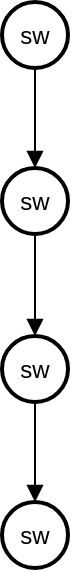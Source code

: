<mxfile version="24.5.5" type="github">
  <diagram name="Page-1" id="Cw9eW3ARw_IQZG_Hm9AS">
    <mxGraphModel>
      <root>
        <mxCell id="0" />
        <mxCell id="1" parent="0" />
        <mxCell id="2" value="sw" style="ellipse;aspect=fixed;strokeWidth=2;whiteSpace=wrap;" vertex="1" parent="1">
          <mxGeometry width="33" height="33" as="geometry" />
        </mxCell>
        <mxCell id="3" value="sw" style="ellipse;aspect=fixed;strokeWidth=2;whiteSpace=wrap;" vertex="1" parent="1">
          <mxGeometry y="83" width="33" height="33" as="geometry" />
        </mxCell>
        <mxCell id="4" value="sw" style="ellipse;aspect=fixed;strokeWidth=2;whiteSpace=wrap;" vertex="1" parent="1">
          <mxGeometry y="167" width="33" height="33" as="geometry" />
        </mxCell>
        <mxCell id="5" value="sw" style="ellipse;aspect=fixed;strokeWidth=2;whiteSpace=wrap;" vertex="1" parent="1">
          <mxGeometry y="250" width="33" height="33" as="geometry" />
        </mxCell>
        <mxCell id="6" value="" style="curved=1;startArrow=none;endArrow=block;exitX=0.51;exitY=1.01;entryX=0.51;entryY=0.01;" edge="1" parent="1" source="2" target="3">
          <mxGeometry relative="1" as="geometry">
            <Array as="points" />
          </mxGeometry>
        </mxCell>
        <mxCell id="7" value="" style="curved=1;startArrow=none;endArrow=block;exitX=0.51;exitY=1.02;entryX=0.51;entryY=-0.01;" edge="1" parent="1" source="3" target="4">
          <mxGeometry relative="1" as="geometry">
            <Array as="points" />
          </mxGeometry>
        </mxCell>
        <mxCell id="8" value="" style="curved=1;startArrow=none;endArrow=block;exitX=0.51;exitY=1;entryX=0.51;entryY=0;" edge="1" parent="1" source="4" target="5">
          <mxGeometry relative="1" as="geometry">
            <Array as="points" />
          </mxGeometry>
        </mxCell>
      </root>
    </mxGraphModel>
  </diagram>
</mxfile>
